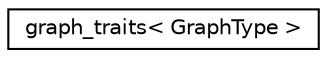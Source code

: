digraph "Graphical Class Hierarchy"
{
 // LATEX_PDF_SIZE
  edge [fontname="Helvetica",fontsize="10",labelfontname="Helvetica",labelfontsize="10"];
  node [fontname="Helvetica",fontsize="10",shape=record];
  rankdir="LR";
  Node0 [label="graph_traits\< GraphType \>",height=0.2,width=0.4,color="black", fillcolor="white", style="filled",URL="$structoperations__research_1_1graph__traits.html",tooltip=" "];
}

